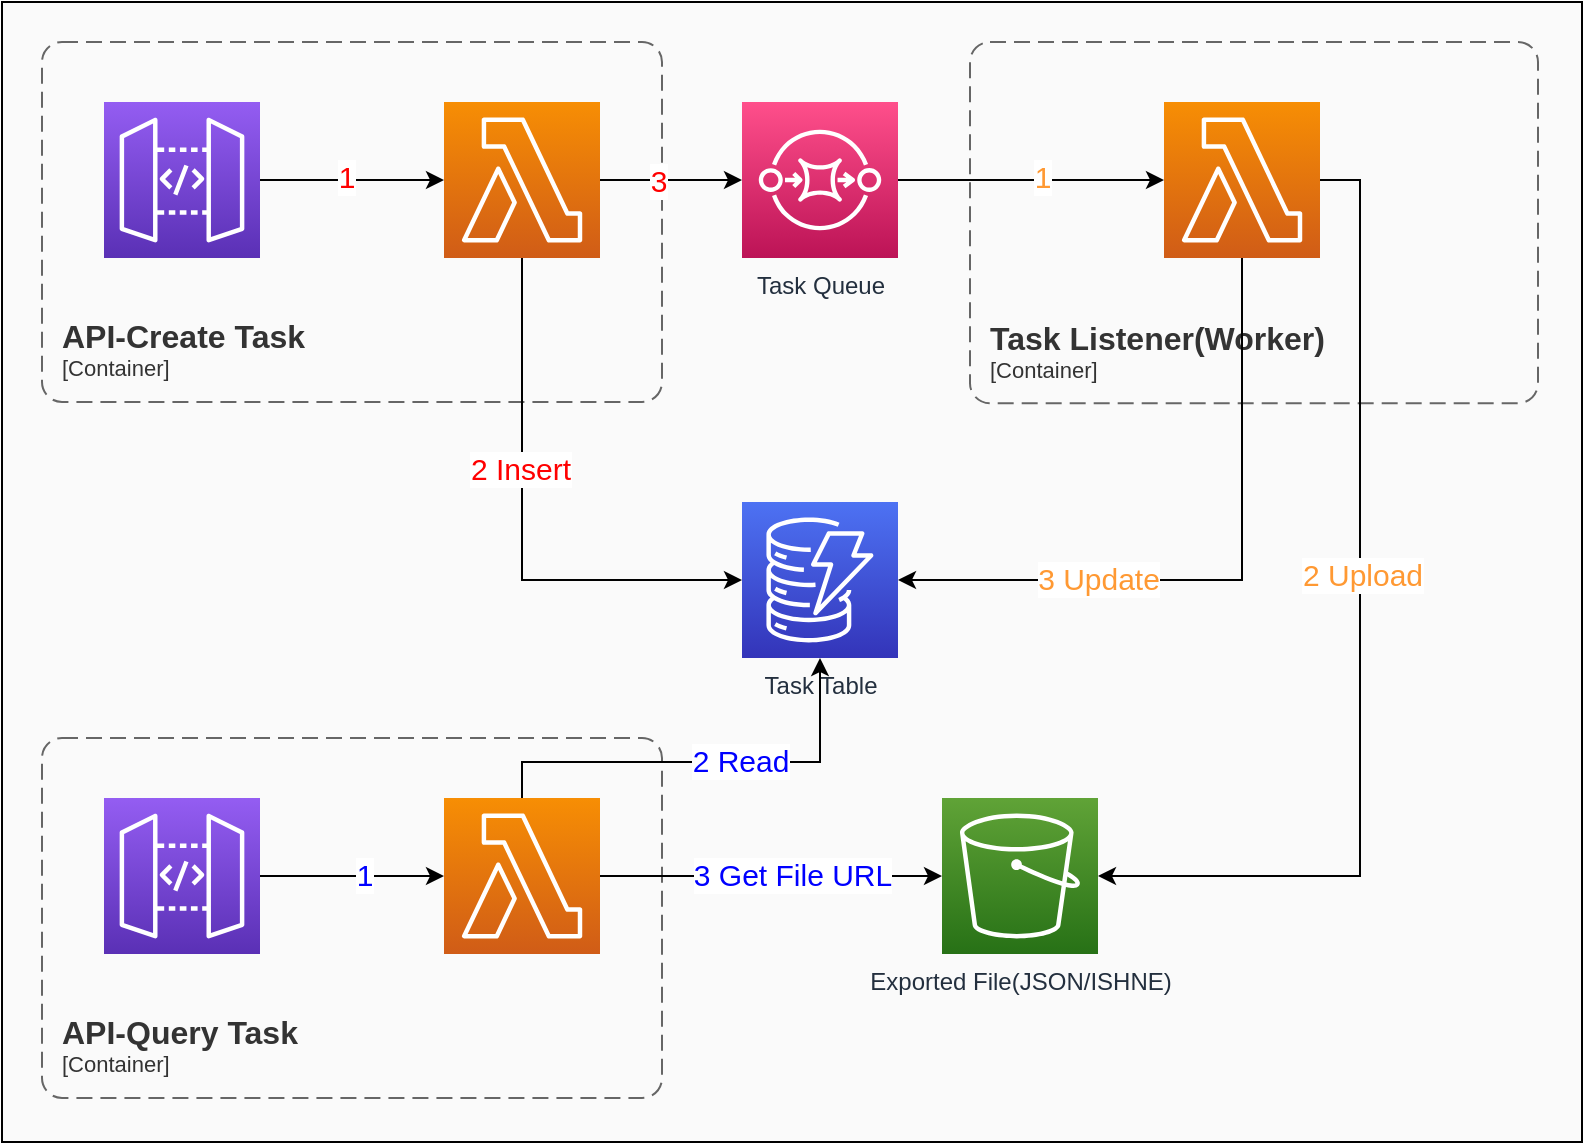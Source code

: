 <mxfile version="21.6.6" type="github">
  <diagram name="Page-1" id="t0wirQSe8Ndwz_d9o5BJ">
    <mxGraphModel dx="954" dy="606" grid="1" gridSize="10" guides="1" tooltips="1" connect="1" arrows="1" fold="1" page="1" pageScale="1" pageWidth="827" pageHeight="1169" math="0" shadow="0">
      <root>
        <mxCell id="0" />
        <mxCell id="1" parent="0" />
        <mxCell id="t5gcVrF-W7fBeW5LNrVJ-37" value="" style="rounded=0;whiteSpace=wrap;html=1;fillColor=#FAFAFA;" vertex="1" parent="1">
          <mxGeometry x="20" y="80" width="790" height="570" as="geometry" />
        </mxCell>
        <mxCell id="t5gcVrF-W7fBeW5LNrVJ-20" style="edgeStyle=orthogonalEdgeStyle;rounded=0;orthogonalLoop=1;jettySize=auto;html=1;" edge="1" parent="1" source="t5gcVrF-W7fBeW5LNrVJ-4" target="t5gcVrF-W7fBeW5LNrVJ-6">
          <mxGeometry relative="1" as="geometry" />
        </mxCell>
        <mxCell id="t5gcVrF-W7fBeW5LNrVJ-27" value="&lt;font color=&quot;#ff9933&quot; style=&quot;font-size: 15px;&quot;&gt;1&lt;/font&gt;" style="edgeLabel;html=1;align=center;verticalAlign=middle;resizable=0;points=[];" vertex="1" connectable="0" parent="t5gcVrF-W7fBeW5LNrVJ-20">
          <mxGeometry x="-0.203" y="3" relative="1" as="geometry">
            <mxPoint x="19" y="1" as="offset" />
          </mxGeometry>
        </mxCell>
        <mxCell id="t5gcVrF-W7fBeW5LNrVJ-4" value="Task Queue" style="sketch=0;points=[[0,0,0],[0.25,0,0],[0.5,0,0],[0.75,0,0],[1,0,0],[0,1,0],[0.25,1,0],[0.5,1,0],[0.75,1,0],[1,1,0],[0,0.25,0],[0,0.5,0],[0,0.75,0],[1,0.25,0],[1,0.5,0],[1,0.75,0]];outlineConnect=0;fontColor=#232F3E;gradientColor=#FF4F8B;gradientDirection=north;fillColor=#BC1356;strokeColor=#ffffff;dashed=0;verticalLabelPosition=bottom;verticalAlign=top;align=center;html=1;fontSize=12;fontStyle=0;aspect=fixed;shape=mxgraph.aws4.resourceIcon;resIcon=mxgraph.aws4.sqs;" vertex="1" parent="1">
          <mxGeometry x="390" y="130" width="78" height="78" as="geometry" />
        </mxCell>
        <mxCell id="t5gcVrF-W7fBeW5LNrVJ-9" value="Task Table" style="sketch=0;points=[[0,0,0],[0.25,0,0],[0.5,0,0],[0.75,0,0],[1,0,0],[0,1,0],[0.25,1,0],[0.5,1,0],[0.75,1,0],[1,1,0],[0,0.25,0],[0,0.5,0],[0,0.75,0],[1,0.25,0],[1,0.5,0],[1,0.75,0]];outlineConnect=0;fontColor=#232F3E;gradientColor=#4D72F3;gradientDirection=north;fillColor=#3334B9;strokeColor=#ffffff;dashed=0;verticalLabelPosition=bottom;verticalAlign=top;align=center;html=1;fontSize=12;fontStyle=0;aspect=fixed;shape=mxgraph.aws4.resourceIcon;resIcon=mxgraph.aws4.dynamodb;" vertex="1" parent="1">
          <mxGeometry x="390" y="330" width="78" height="78" as="geometry" />
        </mxCell>
        <mxCell id="t5gcVrF-W7fBeW5LNrVJ-11" value="Exported File(JSON/ISHNE)" style="sketch=0;points=[[0,0,0],[0.25,0,0],[0.5,0,0],[0.75,0,0],[1,0,0],[0,1,0],[0.25,1,0],[0.5,1,0],[0.75,1,0],[1,1,0],[0,0.25,0],[0,0.5,0],[0,0.75,0],[1,0.25,0],[1,0.5,0],[1,0.75,0]];outlineConnect=0;fontColor=#232F3E;gradientColor=#60A337;gradientDirection=north;fillColor=#277116;strokeColor=#ffffff;dashed=0;verticalLabelPosition=bottom;verticalAlign=top;align=center;html=1;fontSize=12;fontStyle=0;aspect=fixed;shape=mxgraph.aws4.resourceIcon;resIcon=mxgraph.aws4.s3;" vertex="1" parent="1">
          <mxGeometry x="490" y="478" width="78" height="78" as="geometry" />
        </mxCell>
        <mxCell id="t5gcVrF-W7fBeW5LNrVJ-12" value="" style="group" vertex="1" connectable="0" parent="1">
          <mxGeometry x="40" y="100" width="310" height="180" as="geometry" />
        </mxCell>
        <mxCell id="t5gcVrF-W7fBeW5LNrVJ-1" value="" style="sketch=0;points=[[0,0,0],[0.25,0,0],[0.5,0,0],[0.75,0,0],[1,0,0],[0,1,0],[0.25,1,0],[0.5,1,0],[0.75,1,0],[1,1,0],[0,0.25,0],[0,0.5,0],[0,0.75,0],[1,0.25,0],[1,0.5,0],[1,0.75,0]];outlineConnect=0;fontColor=#232F3E;gradientColor=#945DF2;gradientDirection=north;fillColor=#5A30B5;strokeColor=#ffffff;dashed=0;verticalLabelPosition=bottom;verticalAlign=top;align=center;html=1;fontSize=12;fontStyle=0;aspect=fixed;shape=mxgraph.aws4.resourceIcon;resIcon=mxgraph.aws4.api_gateway;" vertex="1" parent="t5gcVrF-W7fBeW5LNrVJ-12">
          <mxGeometry x="31" y="30" width="78" height="78" as="geometry" />
        </mxCell>
        <object placeholders="1" c4Name="API-Create Task" c4Type="ContainerScopeBoundary" c4Application="Container" label="&lt;font style=&quot;font-size: 16px&quot;&gt;&lt;b&gt;&lt;div style=&quot;text-align: left&quot;&gt;%c4Name%&lt;/div&gt;&lt;/b&gt;&lt;/font&gt;&lt;div style=&quot;text-align: left&quot;&gt;[%c4Application%]&lt;/div&gt;" id="t5gcVrF-W7fBeW5LNrVJ-2">
          <mxCell style="rounded=1;fontSize=11;whiteSpace=wrap;html=1;dashed=1;arcSize=20;fillColor=none;strokeColor=#666666;fontColor=#333333;labelBackgroundColor=none;align=left;verticalAlign=bottom;labelBorderColor=none;spacingTop=0;spacing=10;dashPattern=8 4;metaEdit=1;rotatable=0;perimeter=rectanglePerimeter;noLabel=0;labelPadding=0;allowArrows=0;connectable=0;expand=0;recursiveResize=0;editable=1;pointerEvents=0;absoluteArcSize=1;points=[[0.25,0,0],[0.5,0,0],[0.75,0,0],[1,0.25,0],[1,0.5,0],[1,0.75,0],[0.75,1,0],[0.5,1,0],[0.25,1,0],[0,0.75,0],[0,0.5,0],[0,0.25,0]];" vertex="1" parent="t5gcVrF-W7fBeW5LNrVJ-12">
            <mxGeometry width="310" height="180" as="geometry" />
          </mxCell>
        </object>
        <mxCell id="t5gcVrF-W7fBeW5LNrVJ-3" value="" style="sketch=0;points=[[0,0,0],[0.25,0,0],[0.5,0,0],[0.75,0,0],[1,0,0],[0,1,0],[0.25,1,0],[0.5,1,0],[0.75,1,0],[1,1,0],[0,0.25,0],[0,0.5,0],[0,0.75,0],[1,0.25,0],[1,0.5,0],[1,0.75,0]];outlineConnect=0;fontColor=#232F3E;gradientColor=#F78E04;gradientDirection=north;fillColor=#D05C17;strokeColor=#ffffff;dashed=0;verticalLabelPosition=bottom;verticalAlign=top;align=center;html=1;fontSize=12;fontStyle=0;aspect=fixed;shape=mxgraph.aws4.resourceIcon;resIcon=mxgraph.aws4.lambda;" vertex="1" parent="t5gcVrF-W7fBeW5LNrVJ-12">
          <mxGeometry x="201" y="30" width="78" height="78" as="geometry" />
        </mxCell>
        <mxCell id="t5gcVrF-W7fBeW5LNrVJ-10" style="edgeStyle=orthogonalEdgeStyle;rounded=0;orthogonalLoop=1;jettySize=auto;html=1;entryX=0;entryY=0.5;entryDx=0;entryDy=0;entryPerimeter=0;" edge="1" parent="t5gcVrF-W7fBeW5LNrVJ-12" source="t5gcVrF-W7fBeW5LNrVJ-1" target="t5gcVrF-W7fBeW5LNrVJ-3">
          <mxGeometry relative="1" as="geometry" />
        </mxCell>
        <mxCell id="t5gcVrF-W7fBeW5LNrVJ-22" value="&lt;font color=&quot;#ff0000&quot; style=&quot;font-size: 15px;&quot;&gt;1&lt;/font&gt;" style="edgeLabel;html=1;align=center;verticalAlign=middle;resizable=0;points=[];" vertex="1" connectable="0" parent="t5gcVrF-W7fBeW5LNrVJ-10">
          <mxGeometry x="-0.065" relative="1" as="geometry">
            <mxPoint y="-2" as="offset" />
          </mxGeometry>
        </mxCell>
        <object placeholders="1" c4Name="Task Listener(Worker)" c4Type="ContainerScopeBoundary" c4Application="Container" label="&lt;font style=&quot;font-size: 16px&quot;&gt;&lt;b&gt;&lt;div style=&quot;text-align: left&quot;&gt;%c4Name%&lt;/div&gt;&lt;/b&gt;&lt;/font&gt;&lt;div style=&quot;text-align: left&quot;&gt;[%c4Application%]&lt;/div&gt;" id="t5gcVrF-W7fBeW5LNrVJ-5">
          <mxCell style="rounded=1;fontSize=11;whiteSpace=wrap;html=1;dashed=1;arcSize=20;fillColor=none;strokeColor=#666666;fontColor=#333333;labelBackgroundColor=none;align=left;verticalAlign=bottom;labelBorderColor=none;spacingTop=0;spacing=10;dashPattern=8 4;metaEdit=1;rotatable=0;perimeter=rectanglePerimeter;noLabel=0;labelPadding=0;allowArrows=0;connectable=0;expand=0;recursiveResize=0;editable=1;pointerEvents=0;absoluteArcSize=1;points=[[0.25,0,0],[0.5,0,0],[0.75,0,0],[1,0.25,0],[1,0.5,0],[1,0.75,0],[0.75,1,0],[0.5,1,0],[0.25,1,0],[0,0.75,0],[0,0.5,0],[0,0.25,0]];" vertex="1" parent="1">
            <mxGeometry x="504" y="100" width="284" height="180.63" as="geometry" />
          </mxCell>
        </object>
        <mxCell id="t5gcVrF-W7fBeW5LNrVJ-25" style="edgeStyle=orthogonalEdgeStyle;rounded=0;orthogonalLoop=1;jettySize=auto;html=1;exitX=1;exitY=0.5;exitDx=0;exitDy=0;exitPerimeter=0;" edge="1" parent="1" source="t5gcVrF-W7fBeW5LNrVJ-6" target="t5gcVrF-W7fBeW5LNrVJ-11">
          <mxGeometry relative="1" as="geometry">
            <Array as="points">
              <mxPoint x="699" y="169" />
              <mxPoint x="699" y="517" />
            </Array>
          </mxGeometry>
        </mxCell>
        <mxCell id="t5gcVrF-W7fBeW5LNrVJ-28" value="&lt;font style=&quot;font-size: 15px;&quot; color=&quot;#ff9933&quot;&gt;2 Upload&lt;/font&gt;" style="edgeLabel;html=1;align=center;verticalAlign=middle;resizable=0;points=[];" vertex="1" connectable="0" parent="t5gcVrF-W7fBeW5LNrVJ-25">
          <mxGeometry x="-0.136" y="1" relative="1" as="geometry">
            <mxPoint y="1" as="offset" />
          </mxGeometry>
        </mxCell>
        <mxCell id="t5gcVrF-W7fBeW5LNrVJ-29" style="edgeStyle=orthogonalEdgeStyle;rounded=0;orthogonalLoop=1;jettySize=auto;html=1;entryX=1;entryY=0.5;entryDx=0;entryDy=0;entryPerimeter=0;" edge="1" parent="1" source="t5gcVrF-W7fBeW5LNrVJ-6" target="t5gcVrF-W7fBeW5LNrVJ-9">
          <mxGeometry relative="1" as="geometry">
            <Array as="points">
              <mxPoint x="640" y="369" />
            </Array>
          </mxGeometry>
        </mxCell>
        <mxCell id="t5gcVrF-W7fBeW5LNrVJ-30" value="&lt;font color=&quot;#ff9933&quot; style=&quot;font-size: 15px;&quot;&gt;3 Update&lt;/font&gt;" style="edgeLabel;html=1;align=center;verticalAlign=middle;resizable=0;points=[];" vertex="1" connectable="0" parent="t5gcVrF-W7fBeW5LNrVJ-29">
          <mxGeometry x="0.399" y="-1" relative="1" as="geometry">
            <mxPoint as="offset" />
          </mxGeometry>
        </mxCell>
        <mxCell id="t5gcVrF-W7fBeW5LNrVJ-6" value="" style="sketch=0;points=[[0,0,0],[0.25,0,0],[0.5,0,0],[0.75,0,0],[1,0,0],[0,1,0],[0.25,1,0],[0.5,1,0],[0.75,1,0],[1,1,0],[0,0.25,0],[0,0.5,0],[0,0.75,0],[1,0.25,0],[1,0.5,0],[1,0.75,0]];outlineConnect=0;fontColor=#232F3E;gradientColor=#F78E04;gradientDirection=north;fillColor=#D05C17;strokeColor=#ffffff;dashed=0;verticalLabelPosition=bottom;verticalAlign=top;align=center;html=1;fontSize=12;fontStyle=0;aspect=fixed;shape=mxgraph.aws4.resourceIcon;resIcon=mxgraph.aws4.lambda;container=0;" vertex="1" parent="1">
          <mxGeometry x="601" y="130" width="78" height="78" as="geometry" />
        </mxCell>
        <mxCell id="t5gcVrF-W7fBeW5LNrVJ-14" value="" style="group" vertex="1" connectable="0" parent="1">
          <mxGeometry x="40" y="448" width="310" height="180" as="geometry" />
        </mxCell>
        <mxCell id="t5gcVrF-W7fBeW5LNrVJ-15" value="" style="sketch=0;points=[[0,0,0],[0.25,0,0],[0.5,0,0],[0.75,0,0],[1,0,0],[0,1,0],[0.25,1,0],[0.5,1,0],[0.75,1,0],[1,1,0],[0,0.25,0],[0,0.5,0],[0,0.75,0],[1,0.25,0],[1,0.5,0],[1,0.75,0]];outlineConnect=0;fontColor=#232F3E;gradientColor=#945DF2;gradientDirection=north;fillColor=#5A30B5;strokeColor=#ffffff;dashed=0;verticalLabelPosition=bottom;verticalAlign=top;align=center;html=1;fontSize=12;fontStyle=0;aspect=fixed;shape=mxgraph.aws4.resourceIcon;resIcon=mxgraph.aws4.api_gateway;" vertex="1" parent="t5gcVrF-W7fBeW5LNrVJ-14">
          <mxGeometry x="31" y="30" width="78" height="78" as="geometry" />
        </mxCell>
        <object placeholders="1" c4Name="API-Query Task" c4Type="ContainerScopeBoundary" c4Application="Container" label="&lt;font style=&quot;font-size: 16px&quot;&gt;&lt;b&gt;&lt;div style=&quot;text-align: left&quot;&gt;%c4Name%&lt;/div&gt;&lt;/b&gt;&lt;/font&gt;&lt;div style=&quot;text-align: left&quot;&gt;[%c4Application%]&lt;/div&gt;" id="t5gcVrF-W7fBeW5LNrVJ-16">
          <mxCell style="rounded=1;fontSize=11;whiteSpace=wrap;html=1;dashed=1;arcSize=20;fillColor=none;strokeColor=#666666;fontColor=#333333;labelBackgroundColor=none;align=left;verticalAlign=bottom;labelBorderColor=none;spacingTop=0;spacing=10;dashPattern=8 4;metaEdit=1;rotatable=0;perimeter=rectanglePerimeter;noLabel=0;labelPadding=0;allowArrows=0;connectable=0;expand=0;recursiveResize=0;editable=1;pointerEvents=0;absoluteArcSize=1;points=[[0.25,0,0],[0.5,0,0],[0.75,0,0],[1,0.25,0],[1,0.5,0],[1,0.75,0],[0.75,1,0],[0.5,1,0],[0.25,1,0],[0,0.75,0],[0,0.5,0],[0,0.25,0]];" vertex="1" parent="t5gcVrF-W7fBeW5LNrVJ-14">
            <mxGeometry width="310" height="180" as="geometry" />
          </mxCell>
        </object>
        <mxCell id="t5gcVrF-W7fBeW5LNrVJ-17" value="" style="sketch=0;points=[[0,0,0],[0.25,0,0],[0.5,0,0],[0.75,0,0],[1,0,0],[0,1,0],[0.25,1,0],[0.5,1,0],[0.75,1,0],[1,1,0],[0,0.25,0],[0,0.5,0],[0,0.75,0],[1,0.25,0],[1,0.5,0],[1,0.75,0]];outlineConnect=0;fontColor=#232F3E;gradientColor=#F78E04;gradientDirection=north;fillColor=#D05C17;strokeColor=#ffffff;dashed=0;verticalLabelPosition=bottom;verticalAlign=top;align=center;html=1;fontSize=12;fontStyle=0;aspect=fixed;shape=mxgraph.aws4.resourceIcon;resIcon=mxgraph.aws4.lambda;" vertex="1" parent="t5gcVrF-W7fBeW5LNrVJ-14">
          <mxGeometry x="201" y="30" width="78" height="78" as="geometry" />
        </mxCell>
        <mxCell id="t5gcVrF-W7fBeW5LNrVJ-18" style="edgeStyle=orthogonalEdgeStyle;rounded=0;orthogonalLoop=1;jettySize=auto;html=1;entryX=0;entryY=0.5;entryDx=0;entryDy=0;entryPerimeter=0;" edge="1" parent="t5gcVrF-W7fBeW5LNrVJ-14" source="t5gcVrF-W7fBeW5LNrVJ-15" target="t5gcVrF-W7fBeW5LNrVJ-17">
          <mxGeometry relative="1" as="geometry" />
        </mxCell>
        <mxCell id="t5gcVrF-W7fBeW5LNrVJ-31" value="&lt;font color=&quot;#0000ff&quot; style=&quot;font-size: 15px;&quot;&gt;1&lt;/font&gt;" style="edgeLabel;html=1;align=center;verticalAlign=middle;resizable=0;points=[];" vertex="1" connectable="0" parent="t5gcVrF-W7fBeW5LNrVJ-18">
          <mxGeometry x="0.13" y="-1" relative="1" as="geometry">
            <mxPoint y="-2" as="offset" />
          </mxGeometry>
        </mxCell>
        <mxCell id="t5gcVrF-W7fBeW5LNrVJ-19" style="edgeStyle=orthogonalEdgeStyle;rounded=0;orthogonalLoop=1;jettySize=auto;html=1;" edge="1" parent="1" source="t5gcVrF-W7fBeW5LNrVJ-3" target="t5gcVrF-W7fBeW5LNrVJ-4">
          <mxGeometry relative="1" as="geometry" />
        </mxCell>
        <mxCell id="t5gcVrF-W7fBeW5LNrVJ-24" value="&lt;font color=&quot;#ff0000&quot; style=&quot;font-size: 15px;&quot;&gt;3&lt;/font&gt;" style="edgeLabel;html=1;align=center;verticalAlign=middle;resizable=0;points=[];" vertex="1" connectable="0" parent="t5gcVrF-W7fBeW5LNrVJ-19">
          <mxGeometry x="-0.183" y="-1" relative="1" as="geometry">
            <mxPoint y="-1" as="offset" />
          </mxGeometry>
        </mxCell>
        <mxCell id="t5gcVrF-W7fBeW5LNrVJ-21" style="edgeStyle=orthogonalEdgeStyle;rounded=0;orthogonalLoop=1;jettySize=auto;html=1;entryX=0;entryY=0.5;entryDx=0;entryDy=0;entryPerimeter=0;" edge="1" parent="1" source="t5gcVrF-W7fBeW5LNrVJ-3" target="t5gcVrF-W7fBeW5LNrVJ-9">
          <mxGeometry relative="1" as="geometry">
            <Array as="points">
              <mxPoint x="280" y="369" />
            </Array>
          </mxGeometry>
        </mxCell>
        <mxCell id="t5gcVrF-W7fBeW5LNrVJ-23" value="&lt;font color=&quot;#ff0000&quot; style=&quot;font-size: 15px;&quot;&gt;2 Insert&lt;/font&gt;" style="edgeLabel;html=1;align=center;verticalAlign=middle;resizable=0;points=[];" vertex="1" connectable="0" parent="t5gcVrF-W7fBeW5LNrVJ-21">
          <mxGeometry x="-0.225" relative="1" as="geometry">
            <mxPoint x="-1" as="offset" />
          </mxGeometry>
        </mxCell>
        <mxCell id="t5gcVrF-W7fBeW5LNrVJ-26" style="edgeStyle=orthogonalEdgeStyle;rounded=0;orthogonalLoop=1;jettySize=auto;html=1;entryX=0;entryY=0.5;entryDx=0;entryDy=0;entryPerimeter=0;" edge="1" parent="1" source="t5gcVrF-W7fBeW5LNrVJ-17" target="t5gcVrF-W7fBeW5LNrVJ-11">
          <mxGeometry relative="1" as="geometry" />
        </mxCell>
        <mxCell id="t5gcVrF-W7fBeW5LNrVJ-34" value="&lt;font style=&quot;font-size: 15px;&quot; color=&quot;#0000ff&quot;&gt;3 Get File URL&lt;/font&gt;" style="edgeLabel;html=1;align=center;verticalAlign=middle;resizable=0;points=[];" vertex="1" connectable="0" parent="t5gcVrF-W7fBeW5LNrVJ-26">
          <mxGeometry x="-0.228" y="-1" relative="1" as="geometry">
            <mxPoint x="30" y="-2" as="offset" />
          </mxGeometry>
        </mxCell>
        <mxCell id="t5gcVrF-W7fBeW5LNrVJ-32" style="edgeStyle=orthogonalEdgeStyle;rounded=0;orthogonalLoop=1;jettySize=auto;html=1;" edge="1" parent="1" source="t5gcVrF-W7fBeW5LNrVJ-17" target="t5gcVrF-W7fBeW5LNrVJ-9">
          <mxGeometry relative="1" as="geometry">
            <Array as="points">
              <mxPoint x="280" y="460" />
              <mxPoint x="429" y="460" />
            </Array>
          </mxGeometry>
        </mxCell>
        <mxCell id="t5gcVrF-W7fBeW5LNrVJ-33" value="&lt;font color=&quot;#0000ff&quot; style=&quot;font-size: 15px;&quot;&gt;2 Read&lt;/font&gt;" style="edgeLabel;html=1;align=center;verticalAlign=middle;resizable=0;points=[];" vertex="1" connectable="0" parent="t5gcVrF-W7fBeW5LNrVJ-32">
          <mxGeometry x="0.448" y="1" relative="1" as="geometry">
            <mxPoint x="-32" as="offset" />
          </mxGeometry>
        </mxCell>
      </root>
    </mxGraphModel>
  </diagram>
</mxfile>
